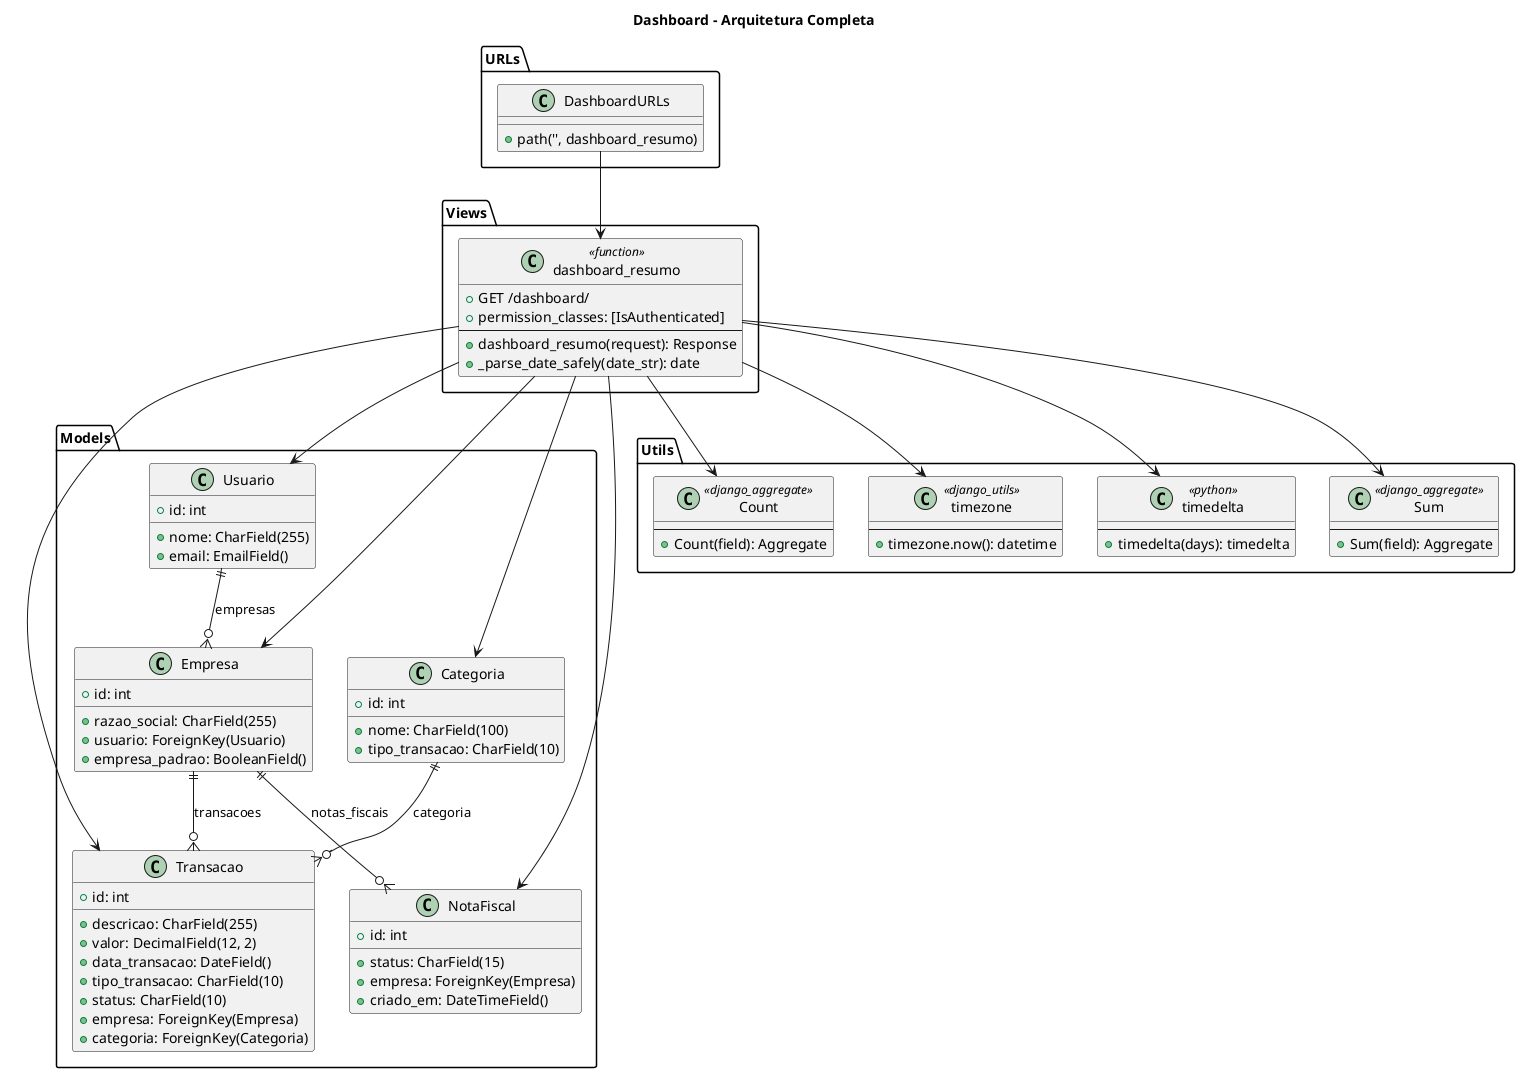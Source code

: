 @startuml dashboard_complete
!define DIRECTION left to right direction
title Dashboard - Arquitetura Completa

package "URLs" {
  class DashboardURLs {
    +path('', dashboard_resumo)
  }
}

package "Views" {
  class "dashboard_resumo" <<function>> {
    +GET /dashboard/
    +permission_classes: [IsAuthenticated]
    --
    +dashboard_resumo(request): Response
    +_parse_date_safely(date_str): date
  }
}

package "Models" {
  class Transacao {
    +id: int
    +descricao: CharField(255)
    +valor: DecimalField(12, 2)
    +data_transacao: DateField()
    +tipo_transacao: CharField(10)
    +status: CharField(10)
    +empresa: ForeignKey(Empresa)
    +categoria: ForeignKey(Categoria)
  }
  
  class Categoria {
    +id: int
    +nome: CharField(100)
    +tipo_transacao: CharField(10)
  }
  
  class NotaFiscal {
    +id: int
    +status: CharField(15)
    +empresa: ForeignKey(Empresa)
    +criado_em: DateTimeField()
  }
  
  class Empresa {
    +id: int
    +razao_social: CharField(255)
    +usuario: ForeignKey(Usuario)
    +empresa_padrao: BooleanField()
  }
  
  class Usuario {
    +id: int
    +nome: CharField(255)
    +email: EmailField()
  }
}

package "Utils" {
  class "Sum" <<django_aggregate>> {
    --
    +Sum(field): Aggregate
  }
  
  class "Count" <<django_aggregate>> {
    --
    +Count(field): Aggregate
  }
  
  class "timezone" <<django_utils>> {
    --
    +timezone.now(): datetime
  }
  
  class "timedelta" <<python>> {
    --
    +timedelta(days): timedelta
  }
}

' Relacionamentos URLs -> Views
DashboardURLs --> dashboard_resumo

' Relacionamentos Views -> Models
dashboard_resumo --> Transacao
dashboard_resumo --> Categoria
dashboard_resumo --> NotaFiscal
dashboard_resumo --> Empresa
dashboard_resumo --> Usuario

' Relacionamentos Views -> Utils
dashboard_resumo --> Sum
dashboard_resumo --> Count
dashboard_resumo --> timezone
dashboard_resumo --> timedelta

' Relacionamentos entre Models
Usuario ||--o{ Empresa : empresas
Empresa ||--o{ Transacao : transacoes
Empresa ||--o{ NotaFiscal : notas_fiscais
Categoria ||--o{ Transacao : categoria
@enduml
